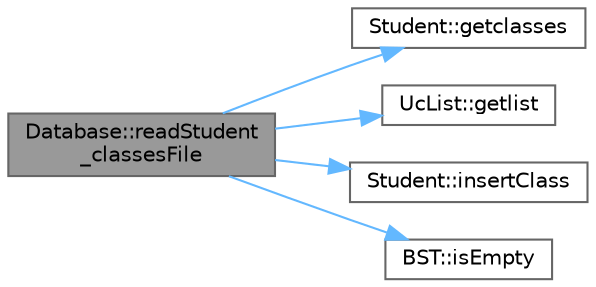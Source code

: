 digraph "Database::readStudent_classesFile"
{
 // LATEX_PDF_SIZE
  bgcolor="transparent";
  edge [fontname=Helvetica,fontsize=10,labelfontname=Helvetica,labelfontsize=10];
  node [fontname=Helvetica,fontsize=10,shape=box,height=0.2,width=0.4];
  rankdir="LR";
  Node1 [label="Database::readStudent\l_classesFile",height=0.2,width=0.4,color="gray40", fillcolor="grey60", style="filled", fontcolor="black",tooltip=" "];
  Node1 -> Node2 [color="steelblue1",style="solid"];
  Node2 [label="Student::getclasses",height=0.2,width=0.4,color="grey40", fillcolor="white", style="filled",URL="$class_student.html#a7f040a07896813e615ca41ee4c5d49ec",tooltip=" "];
  Node1 -> Node3 [color="steelblue1",style="solid"];
  Node3 [label="UcList::getlist",height=0.2,width=0.4,color="grey40", fillcolor="white", style="filled",URL="$class_uc_list.html#a2a024bfebb5ff7d24c0476093c764258",tooltip=" "];
  Node1 -> Node4 [color="steelblue1",style="solid"];
  Node4 [label="Student::insertClass",height=0.2,width=0.4,color="grey40", fillcolor="white", style="filled",URL="$class_student.html#aa66c65d4f149db37a4fdfceb49d4b2f9",tooltip=" "];
  Node1 -> Node5 [color="steelblue1",style="solid"];
  Node5 [label="BST::isEmpty",height=0.2,width=0.4,color="grey40", fillcolor="white", style="filled",URL="$class_b_s_t.html#ad754d9ddf980e7f8e55a01c1a03cacce",tooltip=" "];
}
